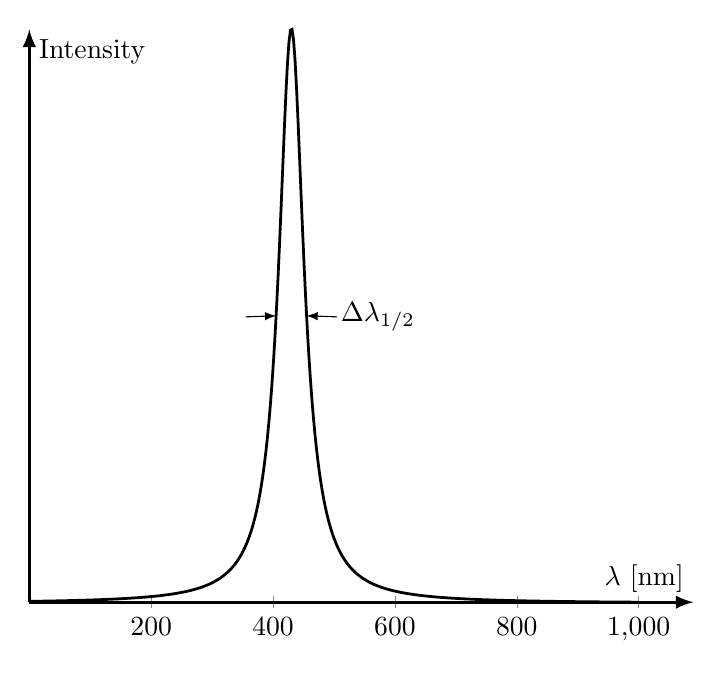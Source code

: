 ﻿\begin{tikzpicture}
\usetikzlibrary{arrows.meta}
\begin{axis}[
axis lines=center, ytick=\empty,
xlabel={$\lambda$ [nm]},
ylabel={Intensity},
xmin=0,xmax=1090,
xmajorgrids=false,
clip=false,
inner axis line style={-latex,very thick},
scale only axis=true,
%height=200pt,
%width=400pt,
]
\addplot[line width=1pt,samples=400,domain=0:1000]
{100^2/((x-430)^2+25^2)};
\draw[latex-] (axis cs:455,8) -- node[right]{$\ \Delta \lambda_{1/2}$} +(axis cs:50,0);
\draw[latex-] (axis cs:405,8) -- +(axis cs:-50,0);
\end{axis}
\end{tikzpicture}
